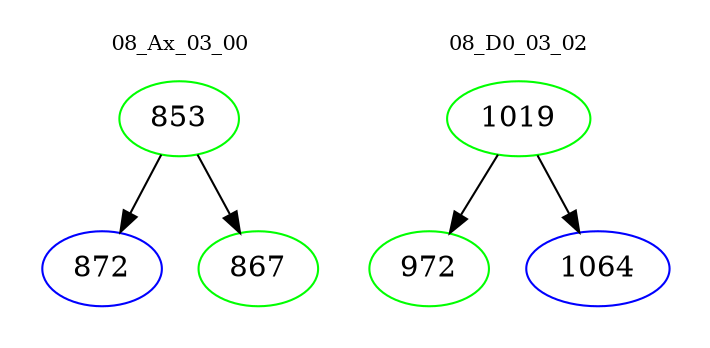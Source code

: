 digraph{
subgraph cluster_0 {
color = white
label = "08_Ax_03_00";
fontsize=10;
T0_853 [label="853", color="green"]
T0_853 -> T0_872 [color="black"]
T0_872 [label="872", color="blue"]
T0_853 -> T0_867 [color="black"]
T0_867 [label="867", color="green"]
}
subgraph cluster_1 {
color = white
label = "08_D0_03_02";
fontsize=10;
T1_1019 [label="1019", color="green"]
T1_1019 -> T1_972 [color="black"]
T1_972 [label="972", color="green"]
T1_1019 -> T1_1064 [color="black"]
T1_1064 [label="1064", color="blue"]
}
}
